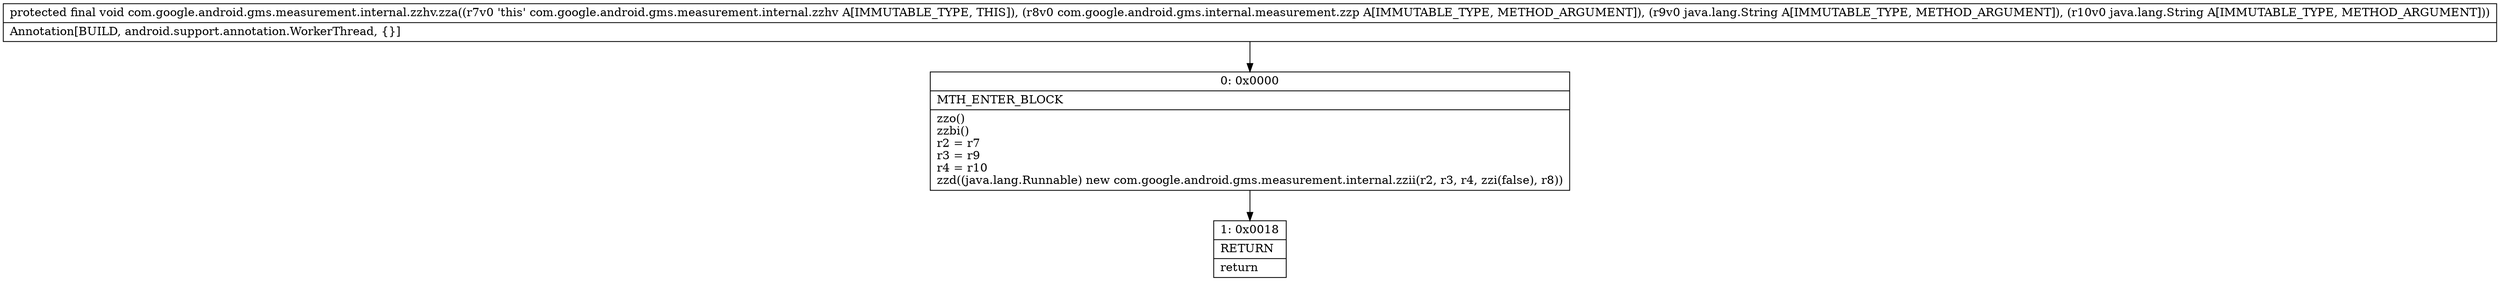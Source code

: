 digraph "CFG forcom.google.android.gms.measurement.internal.zzhv.zza(Lcom\/google\/android\/gms\/internal\/measurement\/zzp;Ljava\/lang\/String;Ljava\/lang\/String;)V" {
Node_0 [shape=record,label="{0\:\ 0x0000|MTH_ENTER_BLOCK\l|zzo()\lzzbi()\lr2 = r7\lr3 = r9\lr4 = r10\lzzd((java.lang.Runnable) new com.google.android.gms.measurement.internal.zzii(r2, r3, r4, zzi(false), r8))\l}"];
Node_1 [shape=record,label="{1\:\ 0x0018|RETURN\l|return\l}"];
MethodNode[shape=record,label="{protected final void com.google.android.gms.measurement.internal.zzhv.zza((r7v0 'this' com.google.android.gms.measurement.internal.zzhv A[IMMUTABLE_TYPE, THIS]), (r8v0 com.google.android.gms.internal.measurement.zzp A[IMMUTABLE_TYPE, METHOD_ARGUMENT]), (r9v0 java.lang.String A[IMMUTABLE_TYPE, METHOD_ARGUMENT]), (r10v0 java.lang.String A[IMMUTABLE_TYPE, METHOD_ARGUMENT]))  | Annotation[BUILD, android.support.annotation.WorkerThread, \{\}]\l}"];
MethodNode -> Node_0;
Node_0 -> Node_1;
}

